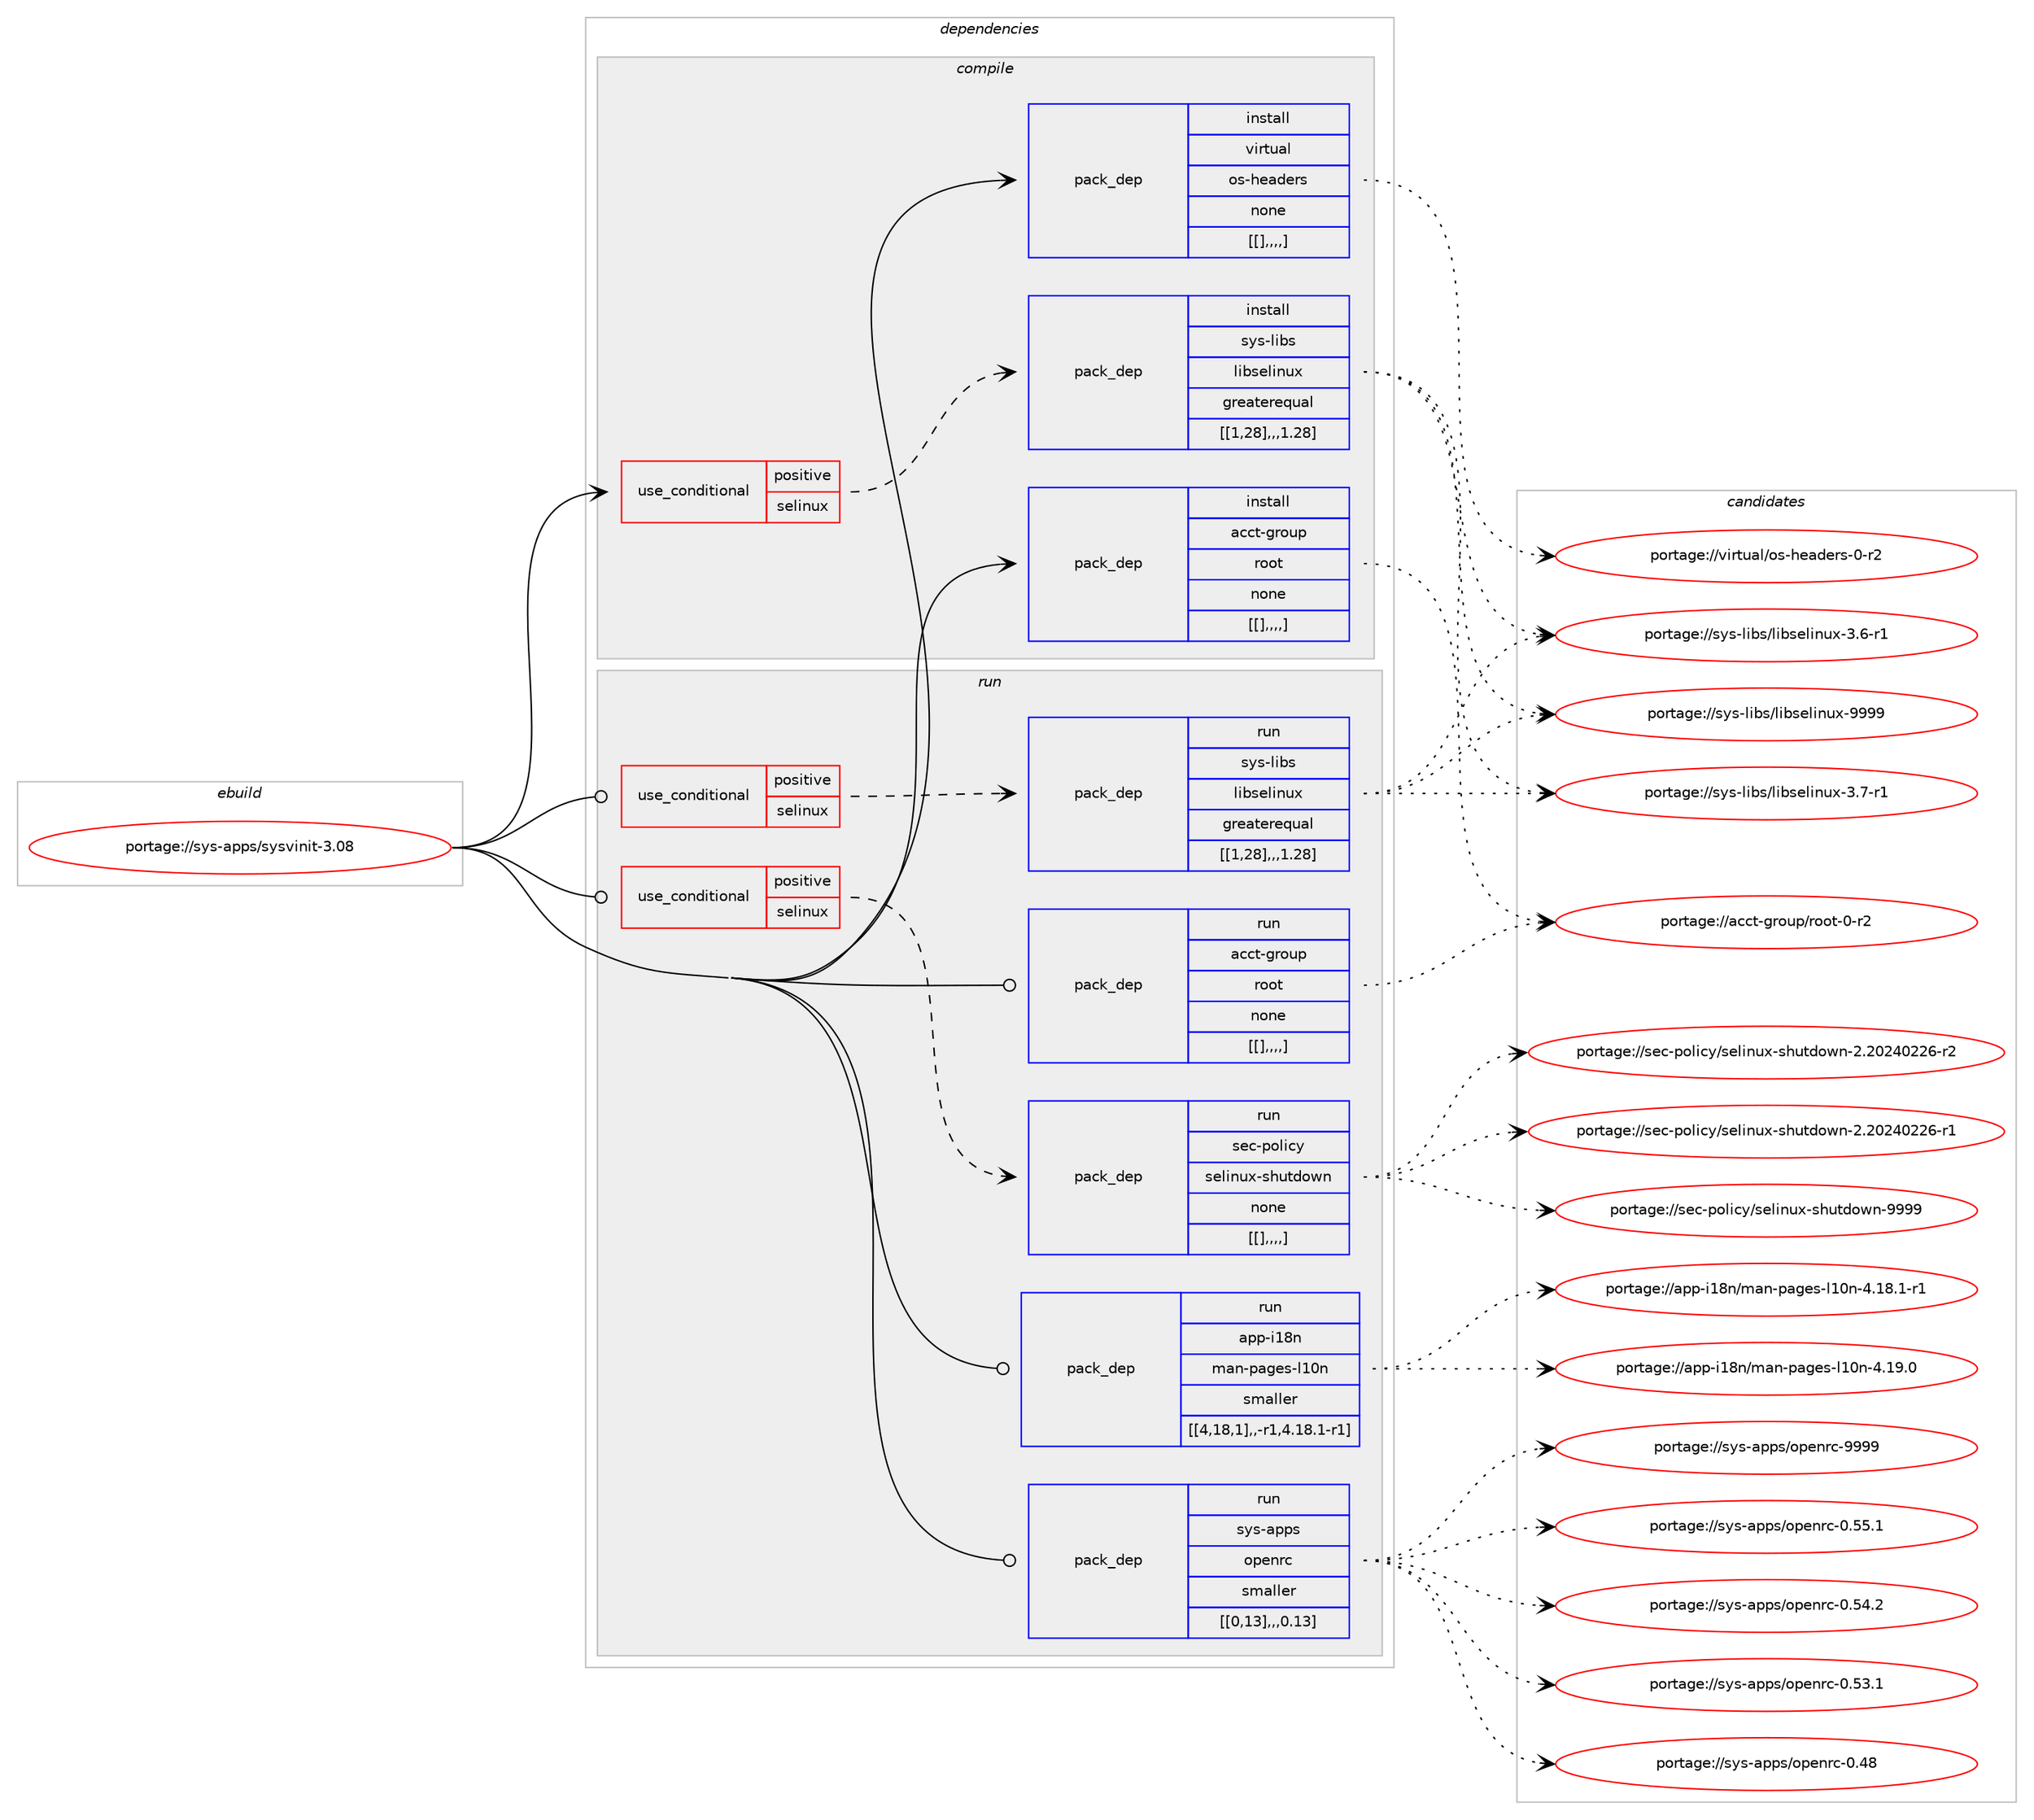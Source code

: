 digraph prolog {

# *************
# Graph options
# *************

newrank=true;
concentrate=true;
compound=true;
graph [rankdir=LR,fontname=Helvetica,fontsize=10,ranksep=1.5];#, ranksep=2.5, nodesep=0.2];
edge  [arrowhead=vee];
node  [fontname=Helvetica,fontsize=10];

# **********
# The ebuild
# **********

subgraph cluster_leftcol {
color=gray;
label=<<i>ebuild</i>>;
id [label="portage://sys-apps/sysvinit-3.08", color=red, width=4, href="../sys-apps/sysvinit-3.08.svg"];
}

# ****************
# The dependencies
# ****************

subgraph cluster_midcol {
color=gray;
label=<<i>dependencies</i>>;
subgraph cluster_compile {
fillcolor="#eeeeee";
style=filled;
label=<<i>compile</i>>;
subgraph cond7939 {
dependency21087 [label=<<TABLE BORDER="0" CELLBORDER="1" CELLSPACING="0" CELLPADDING="4"><TR><TD ROWSPAN="3" CELLPADDING="10">use_conditional</TD></TR><TR><TD>positive</TD></TR><TR><TD>selinux</TD></TR></TABLE>>, shape=none, color=red];
subgraph pack13092 {
dependency21088 [label=<<TABLE BORDER="0" CELLBORDER="1" CELLSPACING="0" CELLPADDING="4" WIDTH="220"><TR><TD ROWSPAN="6" CELLPADDING="30">pack_dep</TD></TR><TR><TD WIDTH="110">install</TD></TR><TR><TD>sys-libs</TD></TR><TR><TD>libselinux</TD></TR><TR><TD>greaterequal</TD></TR><TR><TD>[[1,28],,,1.28]</TD></TR></TABLE>>, shape=none, color=blue];
}
dependency21087:e -> dependency21088:w [weight=20,style="dashed",arrowhead="vee"];
}
id:e -> dependency21087:w [weight=20,style="solid",arrowhead="vee"];
subgraph pack13093 {
dependency21089 [label=<<TABLE BORDER="0" CELLBORDER="1" CELLSPACING="0" CELLPADDING="4" WIDTH="220"><TR><TD ROWSPAN="6" CELLPADDING="30">pack_dep</TD></TR><TR><TD WIDTH="110">install</TD></TR><TR><TD>acct-group</TD></TR><TR><TD>root</TD></TR><TR><TD>none</TD></TR><TR><TD>[[],,,,]</TD></TR></TABLE>>, shape=none, color=blue];
}
id:e -> dependency21089:w [weight=20,style="solid",arrowhead="vee"];
subgraph pack13094 {
dependency21090 [label=<<TABLE BORDER="0" CELLBORDER="1" CELLSPACING="0" CELLPADDING="4" WIDTH="220"><TR><TD ROWSPAN="6" CELLPADDING="30">pack_dep</TD></TR><TR><TD WIDTH="110">install</TD></TR><TR><TD>virtual</TD></TR><TR><TD>os-headers</TD></TR><TR><TD>none</TD></TR><TR><TD>[[],,,,]</TD></TR></TABLE>>, shape=none, color=blue];
}
id:e -> dependency21090:w [weight=20,style="solid",arrowhead="vee"];
}
subgraph cluster_compileandrun {
fillcolor="#eeeeee";
style=filled;
label=<<i>compile and run</i>>;
}
subgraph cluster_run {
fillcolor="#eeeeee";
style=filled;
label=<<i>run</i>>;
subgraph cond7940 {
dependency21091 [label=<<TABLE BORDER="0" CELLBORDER="1" CELLSPACING="0" CELLPADDING="4"><TR><TD ROWSPAN="3" CELLPADDING="10">use_conditional</TD></TR><TR><TD>positive</TD></TR><TR><TD>selinux</TD></TR></TABLE>>, shape=none, color=red];
subgraph pack13095 {
dependency21092 [label=<<TABLE BORDER="0" CELLBORDER="1" CELLSPACING="0" CELLPADDING="4" WIDTH="220"><TR><TD ROWSPAN="6" CELLPADDING="30">pack_dep</TD></TR><TR><TD WIDTH="110">run</TD></TR><TR><TD>sec-policy</TD></TR><TR><TD>selinux-shutdown</TD></TR><TR><TD>none</TD></TR><TR><TD>[[],,,,]</TD></TR></TABLE>>, shape=none, color=blue];
}
dependency21091:e -> dependency21092:w [weight=20,style="dashed",arrowhead="vee"];
}
id:e -> dependency21091:w [weight=20,style="solid",arrowhead="odot"];
subgraph cond7941 {
dependency21093 [label=<<TABLE BORDER="0" CELLBORDER="1" CELLSPACING="0" CELLPADDING="4"><TR><TD ROWSPAN="3" CELLPADDING="10">use_conditional</TD></TR><TR><TD>positive</TD></TR><TR><TD>selinux</TD></TR></TABLE>>, shape=none, color=red];
subgraph pack13096 {
dependency21094 [label=<<TABLE BORDER="0" CELLBORDER="1" CELLSPACING="0" CELLPADDING="4" WIDTH="220"><TR><TD ROWSPAN="6" CELLPADDING="30">pack_dep</TD></TR><TR><TD WIDTH="110">run</TD></TR><TR><TD>sys-libs</TD></TR><TR><TD>libselinux</TD></TR><TR><TD>greaterequal</TD></TR><TR><TD>[[1,28],,,1.28]</TD></TR></TABLE>>, shape=none, color=blue];
}
dependency21093:e -> dependency21094:w [weight=20,style="dashed",arrowhead="vee"];
}
id:e -> dependency21093:w [weight=20,style="solid",arrowhead="odot"];
subgraph pack13097 {
dependency21095 [label=<<TABLE BORDER="0" CELLBORDER="1" CELLSPACING="0" CELLPADDING="4" WIDTH="220"><TR><TD ROWSPAN="6" CELLPADDING="30">pack_dep</TD></TR><TR><TD WIDTH="110">run</TD></TR><TR><TD>acct-group</TD></TR><TR><TD>root</TD></TR><TR><TD>none</TD></TR><TR><TD>[[],,,,]</TD></TR></TABLE>>, shape=none, color=blue];
}
id:e -> dependency21095:w [weight=20,style="solid",arrowhead="odot"];
subgraph pack13098 {
dependency21096 [label=<<TABLE BORDER="0" CELLBORDER="1" CELLSPACING="0" CELLPADDING="4" WIDTH="220"><TR><TD ROWSPAN="6" CELLPADDING="30">pack_dep</TD></TR><TR><TD WIDTH="110">run</TD></TR><TR><TD>app-i18n</TD></TR><TR><TD>man-pages-l10n</TD></TR><TR><TD>smaller</TD></TR><TR><TD>[[4,18,1],,-r1,4.18.1-r1]</TD></TR></TABLE>>, shape=none, color=blue];
}
id:e -> dependency21096:w [weight=20,style="solid",arrowhead="odot"];
subgraph pack13099 {
dependency21097 [label=<<TABLE BORDER="0" CELLBORDER="1" CELLSPACING="0" CELLPADDING="4" WIDTH="220"><TR><TD ROWSPAN="6" CELLPADDING="30">pack_dep</TD></TR><TR><TD WIDTH="110">run</TD></TR><TR><TD>sys-apps</TD></TR><TR><TD>openrc</TD></TR><TR><TD>smaller</TD></TR><TR><TD>[[0,13],,,0.13]</TD></TR></TABLE>>, shape=none, color=blue];
}
id:e -> dependency21097:w [weight=20,style="solid",arrowhead="odot"];
}
}

# **************
# The candidates
# **************

subgraph cluster_choices {
rank=same;
color=gray;
label=<<i>candidates</i>>;

subgraph choice13092 {
color=black;
nodesep=1;
choice115121115451081059811547108105981151011081051101171204557575757 [label="portage://sys-libs/libselinux-9999", color=red, width=4,href="../sys-libs/libselinux-9999.svg"];
choice11512111545108105981154710810598115101108105110117120455146554511449 [label="portage://sys-libs/libselinux-3.7-r1", color=red, width=4,href="../sys-libs/libselinux-3.7-r1.svg"];
choice11512111545108105981154710810598115101108105110117120455146544511449 [label="portage://sys-libs/libselinux-3.6-r1", color=red, width=4,href="../sys-libs/libselinux-3.6-r1.svg"];
dependency21088:e -> choice115121115451081059811547108105981151011081051101171204557575757:w [style=dotted,weight="100"];
dependency21088:e -> choice11512111545108105981154710810598115101108105110117120455146554511449:w [style=dotted,weight="100"];
dependency21088:e -> choice11512111545108105981154710810598115101108105110117120455146544511449:w [style=dotted,weight="100"];
}
subgraph choice13093 {
color=black;
nodesep=1;
choice979999116451031141111171124711411111111645484511450 [label="portage://acct-group/root-0-r2", color=red, width=4,href="../acct-group/root-0-r2.svg"];
dependency21089:e -> choice979999116451031141111171124711411111111645484511450:w [style=dotted,weight="100"];
}
subgraph choice13094 {
color=black;
nodesep=1;
choice1181051141161179710847111115451041019710010111411545484511450 [label="portage://virtual/os-headers-0-r2", color=red, width=4,href="../virtual/os-headers-0-r2.svg"];
dependency21090:e -> choice1181051141161179710847111115451041019710010111411545484511450:w [style=dotted,weight="100"];
}
subgraph choice13095 {
color=black;
nodesep=1;
choice11510199451121111081059912147115101108105110117120451151041171161001111191104557575757 [label="portage://sec-policy/selinux-shutdown-9999", color=red, width=4,href="../sec-policy/selinux-shutdown-9999.svg"];
choice115101994511211110810599121471151011081051101171204511510411711610011111911045504650485052485050544511450 [label="portage://sec-policy/selinux-shutdown-2.20240226-r2", color=red, width=4,href="../sec-policy/selinux-shutdown-2.20240226-r2.svg"];
choice115101994511211110810599121471151011081051101171204511510411711610011111911045504650485052485050544511449 [label="portage://sec-policy/selinux-shutdown-2.20240226-r1", color=red, width=4,href="../sec-policy/selinux-shutdown-2.20240226-r1.svg"];
dependency21092:e -> choice11510199451121111081059912147115101108105110117120451151041171161001111191104557575757:w [style=dotted,weight="100"];
dependency21092:e -> choice115101994511211110810599121471151011081051101171204511510411711610011111911045504650485052485050544511450:w [style=dotted,weight="100"];
dependency21092:e -> choice115101994511211110810599121471151011081051101171204511510411711610011111911045504650485052485050544511449:w [style=dotted,weight="100"];
}
subgraph choice13096 {
color=black;
nodesep=1;
choice115121115451081059811547108105981151011081051101171204557575757 [label="portage://sys-libs/libselinux-9999", color=red, width=4,href="../sys-libs/libselinux-9999.svg"];
choice11512111545108105981154710810598115101108105110117120455146554511449 [label="portage://sys-libs/libselinux-3.7-r1", color=red, width=4,href="../sys-libs/libselinux-3.7-r1.svg"];
choice11512111545108105981154710810598115101108105110117120455146544511449 [label="portage://sys-libs/libselinux-3.6-r1", color=red, width=4,href="../sys-libs/libselinux-3.6-r1.svg"];
dependency21094:e -> choice115121115451081059811547108105981151011081051101171204557575757:w [style=dotted,weight="100"];
dependency21094:e -> choice11512111545108105981154710810598115101108105110117120455146554511449:w [style=dotted,weight="100"];
dependency21094:e -> choice11512111545108105981154710810598115101108105110117120455146544511449:w [style=dotted,weight="100"];
}
subgraph choice13097 {
color=black;
nodesep=1;
choice979999116451031141111171124711411111111645484511450 [label="portage://acct-group/root-0-r2", color=red, width=4,href="../acct-group/root-0-r2.svg"];
dependency21095:e -> choice979999116451031141111171124711411111111645484511450:w [style=dotted,weight="100"];
}
subgraph choice13098 {
color=black;
nodesep=1;
choice971121124510549561104710997110451129710310111545108494811045524649574648 [label="portage://app-i18n/man-pages-l10n-4.19.0", color=red, width=4,href="../app-i18n/man-pages-l10n-4.19.0.svg"];
choice9711211245105495611047109971104511297103101115451084948110455246495646494511449 [label="portage://app-i18n/man-pages-l10n-4.18.1-r1", color=red, width=4,href="../app-i18n/man-pages-l10n-4.18.1-r1.svg"];
dependency21096:e -> choice971121124510549561104710997110451129710310111545108494811045524649574648:w [style=dotted,weight="100"];
dependency21096:e -> choice9711211245105495611047109971104511297103101115451084948110455246495646494511449:w [style=dotted,weight="100"];
}
subgraph choice13099 {
color=black;
nodesep=1;
choice115121115459711211211547111112101110114994557575757 [label="portage://sys-apps/openrc-9999", color=red, width=4,href="../sys-apps/openrc-9999.svg"];
choice1151211154597112112115471111121011101149945484653534649 [label="portage://sys-apps/openrc-0.55.1", color=red, width=4,href="../sys-apps/openrc-0.55.1.svg"];
choice1151211154597112112115471111121011101149945484653524650 [label="portage://sys-apps/openrc-0.54.2", color=red, width=4,href="../sys-apps/openrc-0.54.2.svg"];
choice1151211154597112112115471111121011101149945484653514649 [label="portage://sys-apps/openrc-0.53.1", color=red, width=4,href="../sys-apps/openrc-0.53.1.svg"];
choice115121115459711211211547111112101110114994548465256 [label="portage://sys-apps/openrc-0.48", color=red, width=4,href="../sys-apps/openrc-0.48.svg"];
dependency21097:e -> choice115121115459711211211547111112101110114994557575757:w [style=dotted,weight="100"];
dependency21097:e -> choice1151211154597112112115471111121011101149945484653534649:w [style=dotted,weight="100"];
dependency21097:e -> choice1151211154597112112115471111121011101149945484653524650:w [style=dotted,weight="100"];
dependency21097:e -> choice1151211154597112112115471111121011101149945484653514649:w [style=dotted,weight="100"];
dependency21097:e -> choice115121115459711211211547111112101110114994548465256:w [style=dotted,weight="100"];
}
}

}
